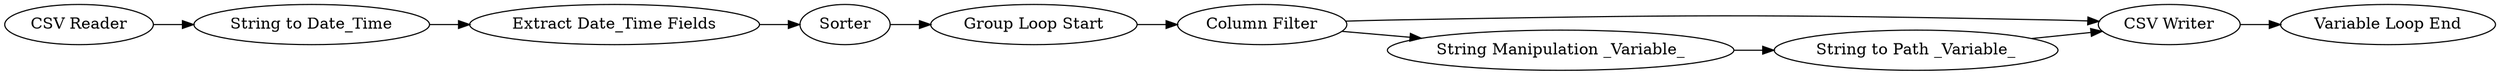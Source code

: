 digraph {
	"-243396858876474618_5" [label=Sorter]
	"-243396858876474618_4" [label="Group Loop Start"]
	"-243396858876474618_8" [label="String to Path _Variable_"]
	"-243396858876474618_9" [label="CSV Writer"]
	"-243396858876474618_3" [label="Extract Date_Time Fields"]
	"-243396858876474618_6" [label="Column Filter"]
	"-243396858876474618_2" [label="String to Date_Time"]
	"-243396858876474618_1" [label="CSV Reader"]
	"-243396858876474618_10" [label="Variable Loop End"]
	"-243396858876474618_7" [label="String Manipulation _Variable_"]
	"-243396858876474618_6" -> "-243396858876474618_9"
	"-243396858876474618_4" -> "-243396858876474618_6"
	"-243396858876474618_1" -> "-243396858876474618_2"
	"-243396858876474618_7" -> "-243396858876474618_8"
	"-243396858876474618_9" -> "-243396858876474618_10"
	"-243396858876474618_8" -> "-243396858876474618_9"
	"-243396858876474618_5" -> "-243396858876474618_4"
	"-243396858876474618_3" -> "-243396858876474618_5"
	"-243396858876474618_6" -> "-243396858876474618_7"
	"-243396858876474618_2" -> "-243396858876474618_3"
	rankdir=LR
}
